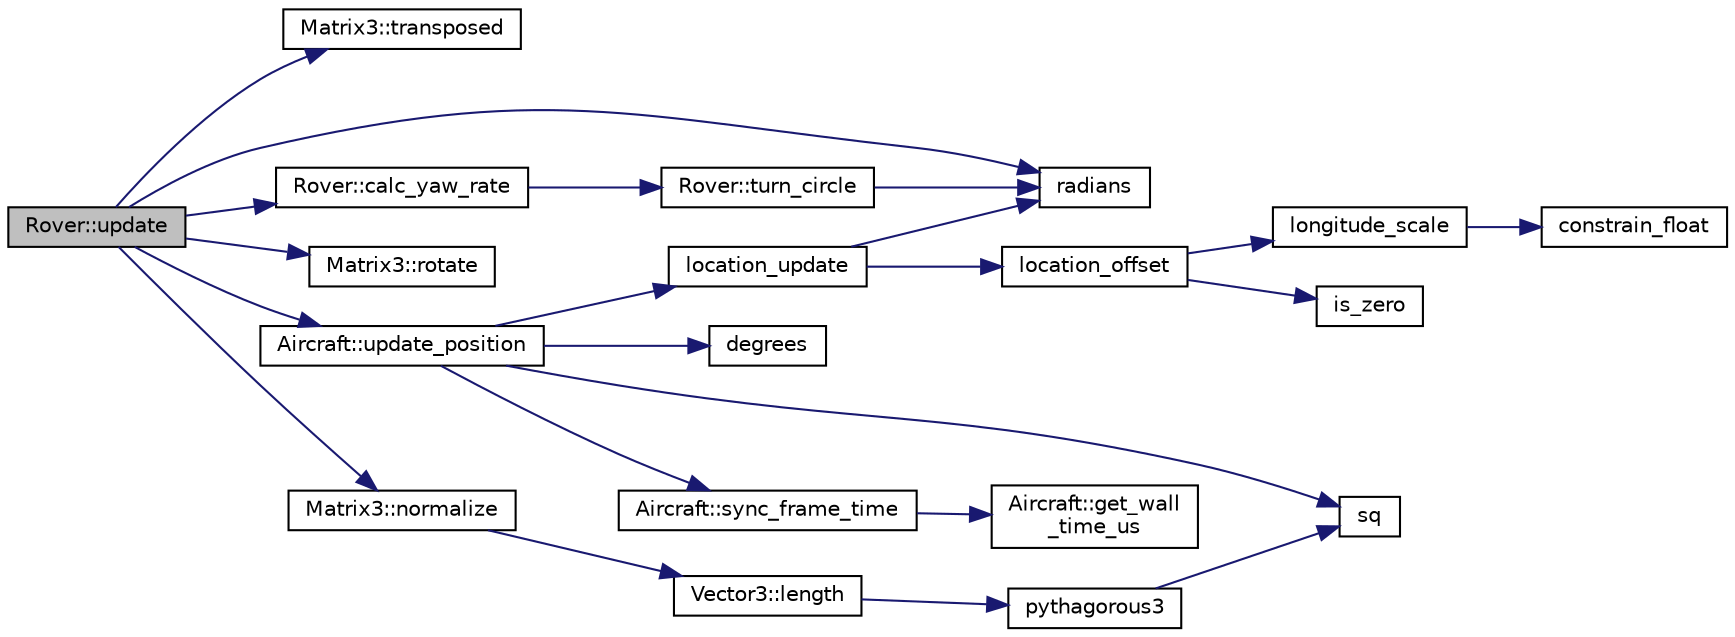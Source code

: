 digraph "Rover::update"
{
 // INTERACTIVE_SVG=YES
  edge [fontname="Helvetica",fontsize="10",labelfontname="Helvetica",labelfontsize="10"];
  node [fontname="Helvetica",fontsize="10",shape=record];
  rankdir="LR";
  Node1 [label="Rover::update",height=0.2,width=0.4,color="black", fillcolor="grey75", style="filled" fontcolor="black"];
  Node1 -> Node2 [color="midnightblue",fontsize="10",style="solid",fontname="Helvetica"];
  Node2 [label="Matrix3::transposed",height=0.2,width=0.4,color="black", fillcolor="white", style="filled",URL="$classMatrix3.html#a18e2df03dec4abdf11fc9fb60ed7c226"];
  Node1 -> Node3 [color="midnightblue",fontsize="10",style="solid",fontname="Helvetica"];
  Node3 [label="Rover::calc_yaw_rate",height=0.2,width=0.4,color="black", fillcolor="white", style="filled",URL="$classRover.html#ae5c72938cdd8038ef7a91efd29d858f7"];
  Node3 -> Node4 [color="midnightblue",fontsize="10",style="solid",fontname="Helvetica"];
  Node4 [label="Rover::turn_circle",height=0.2,width=0.4,color="black", fillcolor="white", style="filled",URL="$classRover.html#a8db6add3d0ad36dcca9aa26ac970449a"];
  Node4 -> Node5 [color="midnightblue",fontsize="10",style="solid",fontname="Helvetica"];
  Node5 [label="radians",height=0.2,width=0.4,color="black", fillcolor="white", style="filled",URL="$AP__Math_8cpp.html#aa3adb05231060d239e5b91940e001f85"];
  Node1 -> Node5 [color="midnightblue",fontsize="10",style="solid",fontname="Helvetica"];
  Node1 -> Node6 [color="midnightblue",fontsize="10",style="solid",fontname="Helvetica"];
  Node6 [label="Matrix3::rotate",height=0.2,width=0.4,color="black", fillcolor="white", style="filled",URL="$classMatrix3.html#a6f044e8d64f6f10e054af962487399b9"];
  Node1 -> Node7 [color="midnightblue",fontsize="10",style="solid",fontname="Helvetica"];
  Node7 [label="Matrix3::normalize",height=0.2,width=0.4,color="black", fillcolor="white", style="filled",URL="$classMatrix3.html#a79b6de6d1beda5938087dec7fa225702"];
  Node7 -> Node8 [color="midnightblue",fontsize="10",style="solid",fontname="Helvetica"];
  Node8 [label="Vector3::length",height=0.2,width=0.4,color="black", fillcolor="white", style="filled",URL="$classVector3.html#ac1fd5514e368a1e1c2d13f71eda18345"];
  Node8 -> Node9 [color="midnightblue",fontsize="10",style="solid",fontname="Helvetica"];
  Node9 [label="pythagorous3",height=0.2,width=0.4,color="black", fillcolor="white", style="filled",URL="$AP__Math_8cpp.html#ac09c78b18c2ad21b9a04081f119f11c0"];
  Node9 -> Node10 [color="midnightblue",fontsize="10",style="solid",fontname="Helvetica"];
  Node10 [label="sq",height=0.2,width=0.4,color="black", fillcolor="white", style="filled",URL="$AP__Math_8cpp.html#a996fdbe87607543eef5dcb234f6bc017"];
  Node1 -> Node11 [color="midnightblue",fontsize="10",style="solid",fontname="Helvetica"];
  Node11 [label="Aircraft::update_position",height=0.2,width=0.4,color="black", fillcolor="white", style="filled",URL="$classAircraft.html#af9bf4c2e03c614d5396a5b94d794e57f"];
  Node11 -> Node12 [color="midnightblue",fontsize="10",style="solid",fontname="Helvetica"];
  Node12 [label="degrees",height=0.2,width=0.4,color="black", fillcolor="white", style="filled",URL="$AP__Math_8cpp.html#a08666a85f465dfe5701cc8c878e4b2c5"];
  Node11 -> Node10 [color="midnightblue",fontsize="10",style="solid",fontname="Helvetica"];
  Node11 -> Node13 [color="midnightblue",fontsize="10",style="solid",fontname="Helvetica"];
  Node13 [label="location_update",height=0.2,width=0.4,color="black", fillcolor="white", style="filled",URL="$AP__Math_8h.html#ab0e06d28afb9d14043e1938af277396c"];
  Node13 -> Node5 [color="midnightblue",fontsize="10",style="solid",fontname="Helvetica"];
  Node13 -> Node14 [color="midnightblue",fontsize="10",style="solid",fontname="Helvetica"];
  Node14 [label="location_offset",height=0.2,width=0.4,color="black", fillcolor="white", style="filled",URL="$location_8cpp.html#a717b438a67f0b41665feec9009ba1bd4"];
  Node14 -> Node15 [color="midnightblue",fontsize="10",style="solid",fontname="Helvetica"];
  Node15 [label="is_zero",height=0.2,width=0.4,color="black", fillcolor="white", style="filled",URL="$AP__Math_8h.html#a108b79eeb35c5d58f324458ec9e1e9f2"];
  Node14 -> Node16 [color="midnightblue",fontsize="10",style="solid",fontname="Helvetica"];
  Node16 [label="longitude_scale",height=0.2,width=0.4,color="black", fillcolor="white", style="filled",URL="$location_8cpp.html#ad2368c582f3e0c135e2a74772f4db61a"];
  Node16 -> Node17 [color="midnightblue",fontsize="10",style="solid",fontname="Helvetica"];
  Node17 [label="constrain_float",height=0.2,width=0.4,color="black", fillcolor="white", style="filled",URL="$AP__Math_8cpp.html#a08eedb329d8162ddbd344d4f6c8cde20"];
  Node11 -> Node18 [color="midnightblue",fontsize="10",style="solid",fontname="Helvetica"];
  Node18 [label="Aircraft::sync_frame_time",height=0.2,width=0.4,color="black", fillcolor="white", style="filled",URL="$classAircraft.html#a6072b8c60fbcfe0d4b9c45913f84e697"];
  Node18 -> Node19 [color="midnightblue",fontsize="10",style="solid",fontname="Helvetica"];
  Node19 [label="Aircraft::get_wall\l_time_us",height=0.2,width=0.4,color="black", fillcolor="white", style="filled",URL="$classAircraft.html#a54eb1a4b4dfdfbfd3e73cba819f55815"];
}
